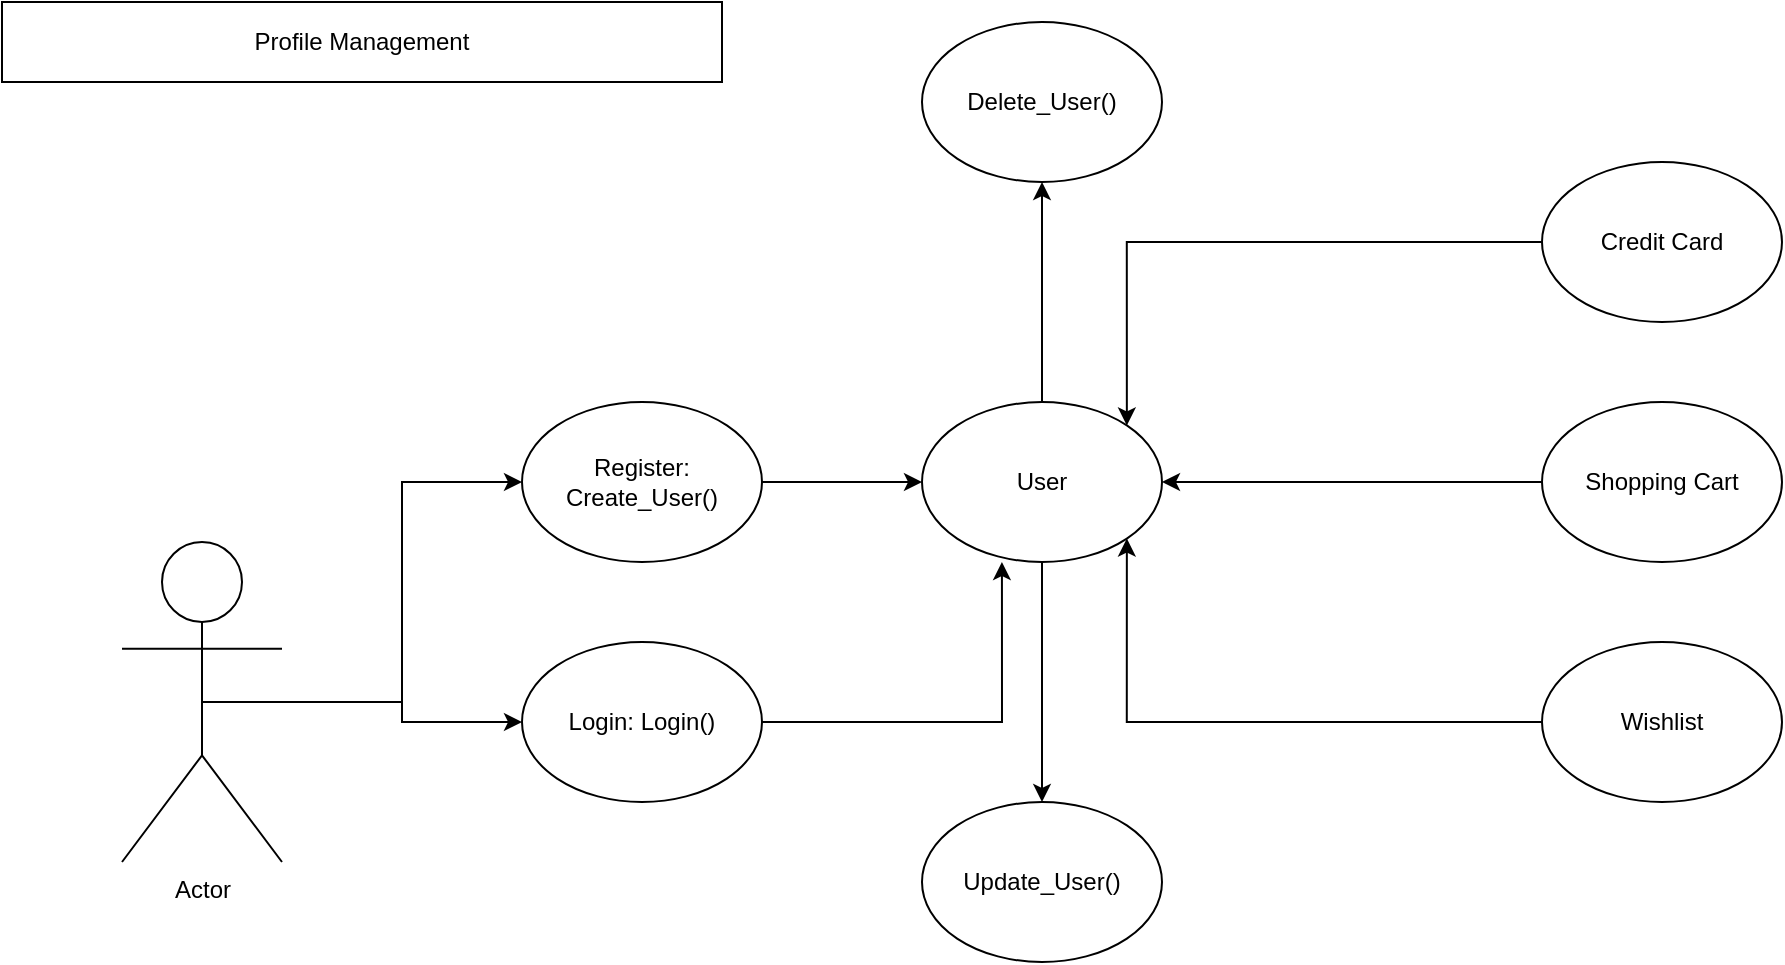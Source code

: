 <mxfile version="17.4.1" type="github">
  <diagram name="Page-1" id="e7e014a7-5840-1c2e-5031-d8a46d1fe8dd">
    <mxGraphModel dx="1426" dy="713" grid="1" gridSize="10" guides="1" tooltips="1" connect="1" arrows="1" fold="1" page="1" pageScale="1" pageWidth="1169" pageHeight="826" background="none" math="0" shadow="0">
      <root>
        <mxCell id="0" />
        <mxCell id="1" parent="0" />
        <mxCell id="TIpOUPXSPAgF3xFq-_o0-66" style="edgeStyle=orthogonalEdgeStyle;rounded=0;orthogonalLoop=1;jettySize=auto;html=1;entryX=0;entryY=0.5;entryDx=0;entryDy=0;" parent="1" source="TIpOUPXSPAgF3xFq-_o0-42" target="TIpOUPXSPAgF3xFq-_o0-61" edge="1">
          <mxGeometry relative="1" as="geometry" />
        </mxCell>
        <mxCell id="TIpOUPXSPAgF3xFq-_o0-83" style="edgeStyle=orthogonalEdgeStyle;rounded=0;orthogonalLoop=1;jettySize=auto;html=1;exitX=0.5;exitY=0.5;exitDx=0;exitDy=0;exitPerimeter=0;entryX=0;entryY=0.5;entryDx=0;entryDy=0;" parent="1" source="TIpOUPXSPAgF3xFq-_o0-42" target="TIpOUPXSPAgF3xFq-_o0-75" edge="1">
          <mxGeometry relative="1" as="geometry" />
        </mxCell>
        <mxCell id="TIpOUPXSPAgF3xFq-_o0-42" value="Actor" style="shape=umlActor;verticalLabelPosition=bottom;verticalAlign=top;html=1;outlineConnect=0;" parent="1" vertex="1">
          <mxGeometry x="60" y="270" width="80" height="160" as="geometry" />
        </mxCell>
        <mxCell id="TIpOUPXSPAgF3xFq-_o0-64" style="edgeStyle=orthogonalEdgeStyle;rounded=0;orthogonalLoop=1;jettySize=auto;html=1;exitX=1;exitY=0.5;exitDx=0;exitDy=0;entryX=0;entryY=0.5;entryDx=0;entryDy=0;" parent="1" source="TIpOUPXSPAgF3xFq-_o0-61" target="TIpOUPXSPAgF3xFq-_o0-63" edge="1">
          <mxGeometry relative="1" as="geometry" />
        </mxCell>
        <mxCell id="TIpOUPXSPAgF3xFq-_o0-61" value="Register: Create_User()" style="ellipse;whiteSpace=wrap;html=1;" parent="1" vertex="1">
          <mxGeometry x="260" y="200" width="120" height="80" as="geometry" />
        </mxCell>
        <mxCell id="TIpOUPXSPAgF3xFq-_o0-81" style="edgeStyle=orthogonalEdgeStyle;rounded=0;orthogonalLoop=1;jettySize=auto;html=1;exitX=0;exitY=0.5;exitDx=0;exitDy=0;entryX=1;entryY=0.5;entryDx=0;entryDy=0;" parent="1" source="TIpOUPXSPAgF3xFq-_o0-62" target="TIpOUPXSPAgF3xFq-_o0-63" edge="1">
          <mxGeometry relative="1" as="geometry" />
        </mxCell>
        <mxCell id="TIpOUPXSPAgF3xFq-_o0-62" value="Shopping Cart" style="ellipse;whiteSpace=wrap;html=1;" parent="1" vertex="1">
          <mxGeometry x="770" y="200" width="120" height="80" as="geometry" />
        </mxCell>
        <mxCell id="TIpOUPXSPAgF3xFq-_o0-86" style="edgeStyle=orthogonalEdgeStyle;rounded=0;orthogonalLoop=1;jettySize=auto;html=1;exitX=0.5;exitY=1;exitDx=0;exitDy=0;entryX=0.5;entryY=0;entryDx=0;entryDy=0;" parent="1" source="TIpOUPXSPAgF3xFq-_o0-63" target="TIpOUPXSPAgF3xFq-_o0-84" edge="1">
          <mxGeometry relative="1" as="geometry" />
        </mxCell>
        <mxCell id="TIpOUPXSPAgF3xFq-_o0-88" style="edgeStyle=orthogonalEdgeStyle;rounded=0;orthogonalLoop=1;jettySize=auto;html=1;exitX=0.5;exitY=0;exitDx=0;exitDy=0;entryX=0.5;entryY=1;entryDx=0;entryDy=0;" parent="1" source="TIpOUPXSPAgF3xFq-_o0-63" target="TIpOUPXSPAgF3xFq-_o0-87" edge="1">
          <mxGeometry relative="1" as="geometry" />
        </mxCell>
        <mxCell id="TIpOUPXSPAgF3xFq-_o0-63" value="User" style="ellipse;whiteSpace=wrap;html=1;" parent="1" vertex="1">
          <mxGeometry x="460" y="200" width="120" height="80" as="geometry" />
        </mxCell>
        <mxCell id="TIpOUPXSPAgF3xFq-_o0-74" style="edgeStyle=orthogonalEdgeStyle;rounded=0;orthogonalLoop=1;jettySize=auto;html=1;exitX=0;exitY=0.5;exitDx=0;exitDy=0;entryX=1;entryY=1;entryDx=0;entryDy=0;" parent="1" source="TIpOUPXSPAgF3xFq-_o0-67" target="TIpOUPXSPAgF3xFq-_o0-63" edge="1">
          <mxGeometry relative="1" as="geometry" />
        </mxCell>
        <mxCell id="TIpOUPXSPAgF3xFq-_o0-67" value="Wishlist" style="ellipse;whiteSpace=wrap;html=1;" parent="1" vertex="1">
          <mxGeometry x="770" y="320" width="120" height="80" as="geometry" />
        </mxCell>
        <mxCell id="TIpOUPXSPAgF3xFq-_o0-82" style="edgeStyle=orthogonalEdgeStyle;rounded=0;orthogonalLoop=1;jettySize=auto;html=1;exitX=0;exitY=0.5;exitDx=0;exitDy=0;entryX=1;entryY=0;entryDx=0;entryDy=0;" parent="1" source="TIpOUPXSPAgF3xFq-_o0-70" target="TIpOUPXSPAgF3xFq-_o0-63" edge="1">
          <mxGeometry relative="1" as="geometry" />
        </mxCell>
        <mxCell id="TIpOUPXSPAgF3xFq-_o0-70" value="Credit Card" style="ellipse;whiteSpace=wrap;html=1;" parent="1" vertex="1">
          <mxGeometry x="770" y="80" width="120" height="80" as="geometry" />
        </mxCell>
        <mxCell id="TIpOUPXSPAgF3xFq-_o0-77" style="edgeStyle=orthogonalEdgeStyle;rounded=0;orthogonalLoop=1;jettySize=auto;html=1;exitX=1;exitY=0.5;exitDx=0;exitDy=0;entryX=0.333;entryY=1;entryDx=0;entryDy=0;entryPerimeter=0;" parent="1" source="TIpOUPXSPAgF3xFq-_o0-75" target="TIpOUPXSPAgF3xFq-_o0-63" edge="1">
          <mxGeometry relative="1" as="geometry" />
        </mxCell>
        <mxCell id="TIpOUPXSPAgF3xFq-_o0-75" value="Login: Login()" style="ellipse;whiteSpace=wrap;html=1;" parent="1" vertex="1">
          <mxGeometry x="260" y="320" width="120" height="80" as="geometry" />
        </mxCell>
        <mxCell id="TIpOUPXSPAgF3xFq-_o0-79" value="Profile Management" style="rounded=0;whiteSpace=wrap;html=1;" parent="1" vertex="1">
          <mxGeometry width="360" height="40" as="geometry" />
        </mxCell>
        <mxCell id="TIpOUPXSPAgF3xFq-_o0-84" value="Update_User()" style="ellipse;whiteSpace=wrap;html=1;" parent="1" vertex="1">
          <mxGeometry x="460" y="400" width="120" height="80" as="geometry" />
        </mxCell>
        <mxCell id="TIpOUPXSPAgF3xFq-_o0-87" value="Delete_User()" style="ellipse;whiteSpace=wrap;html=1;" parent="1" vertex="1">
          <mxGeometry x="460" y="10" width="120" height="80" as="geometry" />
        </mxCell>
      </root>
    </mxGraphModel>
  </diagram>
</mxfile>
